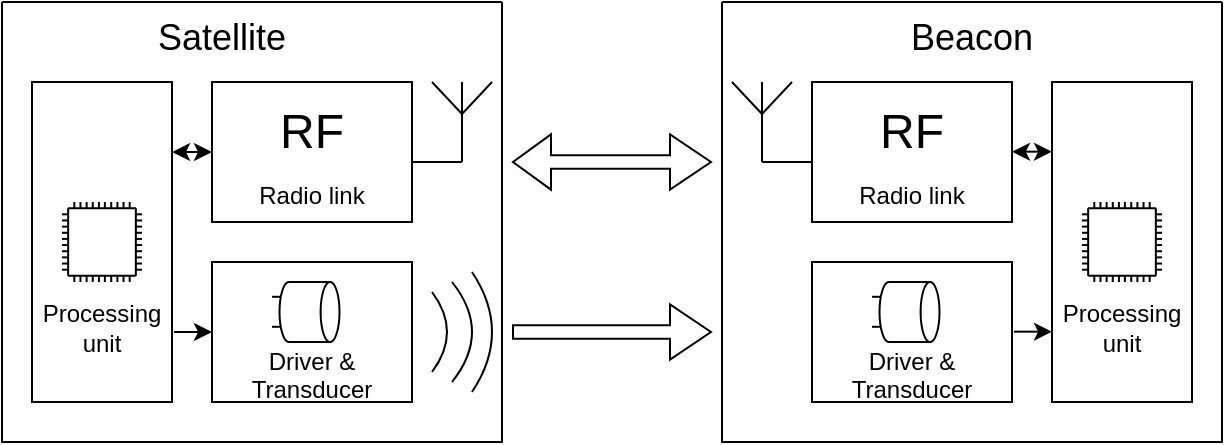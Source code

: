 <mxfile version="24.8.0">
  <diagram name="Overordnet principdiagram" id="DkwvMmTwISivUpzGL9SA">
    <mxGraphModel dx="1094" dy="663" grid="1" gridSize="5" guides="1" tooltips="1" connect="1" arrows="1" fold="1" page="1" pageScale="1" pageWidth="827" pageHeight="1169" math="0" shadow="0">
      <root>
        <mxCell id="0" />
        <mxCell id="1" parent="0" />
        <mxCell id="Ex0_d51_IfUy_OUosHDZ-33" value="" style="swimlane;startSize=0;" vertex="1" parent="1">
          <mxGeometry x="155" y="160" width="250" height="220" as="geometry" />
        </mxCell>
        <mxCell id="Ex0_d51_IfUy_OUosHDZ-36" value="&lt;font style=&quot;font-size: 18px;&quot;&gt;Satellite&lt;/font&gt;" style="text;html=1;align=center;verticalAlign=middle;whiteSpace=wrap;rounded=0;" vertex="1" parent="Ex0_d51_IfUy_OUosHDZ-33">
          <mxGeometry x="15" width="190" height="35" as="geometry" />
        </mxCell>
        <mxCell id="Ex0_d51_IfUy_OUosHDZ-39" value="" style="endArrow=classic;html=1;rounded=0;exitX=1.015;exitY=0.781;exitDx=0;exitDy=0;exitPerimeter=0;" edge="1" parent="Ex0_d51_IfUy_OUosHDZ-33" source="Ex0_d51_IfUy_OUosHDZ-4">
          <mxGeometry width="50" height="50" relative="1" as="geometry">
            <mxPoint x="55" y="215" as="sourcePoint" />
            <mxPoint x="105" y="165" as="targetPoint" />
          </mxGeometry>
        </mxCell>
        <mxCell id="Ex0_d51_IfUy_OUosHDZ-1" value="&lt;br&gt;&lt;div&gt;&lt;br&gt;&lt;/div&gt;&lt;div&gt;&lt;br&gt;&lt;/div&gt;&lt;div&gt;Radio link&lt;/div&gt;" style="rounded=0;whiteSpace=wrap;html=1;" vertex="1" parent="1">
          <mxGeometry x="260" y="200" width="100" height="70" as="geometry" />
        </mxCell>
        <mxCell id="Ex0_d51_IfUy_OUosHDZ-2" value="" style="verticalLabelPosition=bottom;shadow=0;dashed=0;align=center;html=1;verticalAlign=top;shape=mxgraph.electrical.radio.aerial_-_antenna_1;" vertex="1" parent="1">
          <mxGeometry x="370" y="200" width="30" height="40" as="geometry" />
        </mxCell>
        <mxCell id="Ex0_d51_IfUy_OUosHDZ-4" value="&lt;div&gt;&lt;br&gt;&lt;/div&gt;&lt;div&gt;&lt;br&gt;&lt;/div&gt;&lt;div&gt;&lt;br&gt;&lt;/div&gt;&lt;div&gt;&lt;br&gt;&lt;/div&gt;&lt;div&gt;&lt;br&gt;&lt;/div&gt;&lt;div&gt;&lt;br&gt;&lt;/div&gt;&lt;div&gt;Processing&lt;/div&gt;&lt;div&gt;unit&lt;br&gt;&lt;/div&gt;" style="rounded=0;whiteSpace=wrap;html=1;" vertex="1" parent="1">
          <mxGeometry x="170" y="200" width="70" height="160" as="geometry" />
        </mxCell>
        <mxCell id="Ex0_d51_IfUy_OUosHDZ-5" value="&lt;div&gt;&lt;br&gt;&lt;/div&gt;&lt;div&gt;&lt;br&gt;&lt;/div&gt;&lt;div&gt;&lt;br&gt;&lt;/div&gt;&lt;div&gt;Driver &amp;amp; Transducer&lt;/div&gt;" style="rounded=0;whiteSpace=wrap;html=1;" vertex="1" parent="1">
          <mxGeometry x="260" y="290" width="100" height="70" as="geometry" />
        </mxCell>
        <mxCell id="Ex0_d51_IfUy_OUosHDZ-6" value="&lt;br&gt;&lt;div&gt;&lt;br&gt;&lt;/div&gt;&lt;div&gt;&lt;br&gt;&lt;/div&gt;&lt;div&gt;Radio link&lt;/div&gt;" style="rounded=0;whiteSpace=wrap;html=1;" vertex="1" parent="1">
          <mxGeometry x="560" y="200" width="100" height="70" as="geometry" />
        </mxCell>
        <mxCell id="Ex0_d51_IfUy_OUosHDZ-8" value="&lt;div&gt;&lt;br&gt;&lt;/div&gt;&lt;div&gt;&lt;br&gt;&lt;/div&gt;&lt;div&gt;&lt;br&gt;&lt;/div&gt;&lt;div&gt;&lt;br&gt;&lt;/div&gt;&lt;div&gt;&lt;br&gt;&lt;/div&gt;&lt;div&gt;&lt;br&gt;&lt;/div&gt;&lt;div&gt;Processing&lt;/div&gt;&lt;div&gt;unit&lt;br&gt;&lt;/div&gt;" style="rounded=0;whiteSpace=wrap;html=1;" vertex="1" parent="1">
          <mxGeometry x="680" y="200" width="70" height="160" as="geometry" />
        </mxCell>
        <mxCell id="Ex0_d51_IfUy_OUosHDZ-9" value="&lt;div&gt;&lt;br&gt;&lt;/div&gt;&lt;div&gt;&lt;br&gt;&lt;/div&gt;&lt;div&gt;&lt;br&gt;&lt;/div&gt;&lt;div&gt;Driver &amp;amp; Transducer&lt;/div&gt;" style="rounded=0;whiteSpace=wrap;html=1;" vertex="1" parent="1">
          <mxGeometry x="560" y="290" width="100" height="70" as="geometry" />
        </mxCell>
        <mxCell id="Ex0_d51_IfUy_OUosHDZ-11" value="" style="endArrow=none;html=1;rounded=0;exitX=1;exitY=0.571;exitDx=0;exitDy=0;exitPerimeter=0;entryX=0.5;entryY=1;entryDx=0;entryDy=0;entryPerimeter=0;" edge="1" parent="1" source="Ex0_d51_IfUy_OUosHDZ-1" target="Ex0_d51_IfUy_OUosHDZ-2">
          <mxGeometry width="50" height="50" relative="1" as="geometry">
            <mxPoint x="470" y="330" as="sourcePoint" />
            <mxPoint x="520" y="280" as="targetPoint" />
          </mxGeometry>
        </mxCell>
        <mxCell id="Ex0_d51_IfUy_OUosHDZ-13" value="" style="endArrow=none;html=1;rounded=0;exitX=0.5;exitY=1;exitDx=0;exitDy=0;exitPerimeter=0;entryX=0.5;entryY=1;entryDx=0;entryDy=0;entryPerimeter=0;" edge="1" parent="1" source="Ex0_d51_IfUy_OUosHDZ-14">
          <mxGeometry width="50" height="50" relative="1" as="geometry">
            <mxPoint x="520" y="240" as="sourcePoint" />
            <mxPoint x="560" y="240" as="targetPoint" />
          </mxGeometry>
        </mxCell>
        <mxCell id="Ex0_d51_IfUy_OUosHDZ-14" value="" style="verticalLabelPosition=bottom;shadow=0;dashed=0;align=center;html=1;verticalAlign=top;shape=mxgraph.electrical.radio.aerial_-_antenna_1;" vertex="1" parent="1">
          <mxGeometry x="520" y="200" width="30" height="40" as="geometry" />
        </mxCell>
        <mxCell id="Ex0_d51_IfUy_OUosHDZ-15" value="&lt;font style=&quot;font-size: 24px;&quot;&gt;RF&lt;/font&gt;" style="text;html=1;align=center;verticalAlign=middle;whiteSpace=wrap;rounded=0;" vertex="1" parent="1">
          <mxGeometry x="295" y="210" width="30" height="30" as="geometry" />
        </mxCell>
        <mxCell id="Ex0_d51_IfUy_OUosHDZ-16" value="&lt;font style=&quot;font-size: 24px;&quot;&gt;RF&lt;/font&gt;" style="text;html=1;align=center;verticalAlign=middle;whiteSpace=wrap;rounded=0;" vertex="1" parent="1">
          <mxGeometry x="595" y="210" width="30" height="30" as="geometry" />
        </mxCell>
        <mxCell id="Ex0_d51_IfUy_OUosHDZ-17" value="" style="group" vertex="1" connectable="0" parent="1">
          <mxGeometry x="290.005" y="300" width="37.5" height="30" as="geometry" />
        </mxCell>
        <mxCell id="Ex0_d51_IfUy_OUosHDZ-18" value="" style="endArrow=none;html=1;rounded=0;" edge="1" parent="Ex0_d51_IfUy_OUosHDZ-17">
          <mxGeometry width="50" height="50" relative="1" as="geometry">
            <mxPoint y="7.395" as="sourcePoint" />
            <mxPoint x="15" y="7.395" as="targetPoint" />
          </mxGeometry>
        </mxCell>
        <mxCell id="Ex0_d51_IfUy_OUosHDZ-19" value="" style="endArrow=none;html=1;rounded=0;" edge="1" parent="Ex0_d51_IfUy_OUosHDZ-17">
          <mxGeometry width="50" height="50" relative="1" as="geometry">
            <mxPoint y="22.395" as="sourcePoint" />
            <mxPoint x="15" y="22.395" as="targetPoint" />
          </mxGeometry>
        </mxCell>
        <mxCell id="Ex0_d51_IfUy_OUosHDZ-20" value="" style="shape=cylinder3;whiteSpace=wrap;html=1;boundedLbl=1;backgroundOutline=1;size=4.724;rotation=90;" vertex="1" parent="Ex0_d51_IfUy_OUosHDZ-17">
          <mxGeometry x="3.75" width="30" height="30" as="geometry" />
        </mxCell>
        <mxCell id="Ex0_d51_IfUy_OUosHDZ-21" value="" style="group" vertex="1" connectable="0" parent="1">
          <mxGeometry x="590.005" y="300" width="37.5" height="30" as="geometry" />
        </mxCell>
        <mxCell id="Ex0_d51_IfUy_OUosHDZ-22" value="" style="endArrow=none;html=1;rounded=0;" edge="1" parent="Ex0_d51_IfUy_OUosHDZ-21">
          <mxGeometry width="50" height="50" relative="1" as="geometry">
            <mxPoint y="7.395" as="sourcePoint" />
            <mxPoint x="15" y="7.395" as="targetPoint" />
          </mxGeometry>
        </mxCell>
        <mxCell id="Ex0_d51_IfUy_OUosHDZ-23" value="" style="endArrow=none;html=1;rounded=0;" edge="1" parent="Ex0_d51_IfUy_OUosHDZ-21">
          <mxGeometry width="50" height="50" relative="1" as="geometry">
            <mxPoint y="22.395" as="sourcePoint" />
            <mxPoint x="15" y="22.395" as="targetPoint" />
          </mxGeometry>
        </mxCell>
        <mxCell id="Ex0_d51_IfUy_OUosHDZ-24" value="" style="shape=cylinder3;whiteSpace=wrap;html=1;boundedLbl=1;backgroundOutline=1;size=4.724;rotation=90;" vertex="1" parent="Ex0_d51_IfUy_OUosHDZ-21">
          <mxGeometry x="3.75" width="30" height="30" as="geometry" />
        </mxCell>
        <mxCell id="Ex0_d51_IfUy_OUosHDZ-27" value="" style="endArrow=none;html=1;rounded=0;curved=1;" edge="1" parent="1">
          <mxGeometry width="50" height="50" relative="1" as="geometry">
            <mxPoint x="370" y="345" as="sourcePoint" />
            <mxPoint x="370" y="305" as="targetPoint" />
            <Array as="points">
              <mxPoint x="385" y="325" />
            </Array>
          </mxGeometry>
        </mxCell>
        <mxCell id="Ex0_d51_IfUy_OUosHDZ-28" value="" style="endArrow=none;html=1;rounded=0;curved=1;" edge="1" parent="1">
          <mxGeometry width="50" height="50" relative="1" as="geometry">
            <mxPoint x="380" y="350" as="sourcePoint" />
            <mxPoint x="380" y="300" as="targetPoint" />
            <Array as="points">
              <mxPoint x="400" y="325" />
            </Array>
          </mxGeometry>
        </mxCell>
        <mxCell id="Ex0_d51_IfUy_OUosHDZ-29" value="" style="endArrow=none;html=1;rounded=0;curved=1;" edge="1" parent="1">
          <mxGeometry width="50" height="50" relative="1" as="geometry">
            <mxPoint x="390" y="355" as="sourcePoint" />
            <mxPoint x="390" y="295" as="targetPoint" />
            <Array as="points">
              <mxPoint x="410" y="325" />
            </Array>
          </mxGeometry>
        </mxCell>
        <mxCell id="Ex0_d51_IfUy_OUosHDZ-30" value="" style="shape=flexArrow;endArrow=classic;html=1;rounded=0;width=6.667;endSize=6.5;startArrow=block;" edge="1" parent="1">
          <mxGeometry width="50" height="50" relative="1" as="geometry">
            <mxPoint x="410" y="240" as="sourcePoint" />
            <mxPoint x="510" y="240" as="targetPoint" />
          </mxGeometry>
        </mxCell>
        <mxCell id="Ex0_d51_IfUy_OUosHDZ-31" value="" style="shape=flexArrow;endArrow=classic;html=1;rounded=0;width=6.667;endSize=6.5;" edge="1" parent="1">
          <mxGeometry width="50" height="50" relative="1" as="geometry">
            <mxPoint x="410" y="325" as="sourcePoint" />
            <mxPoint x="510" y="325" as="targetPoint" />
          </mxGeometry>
        </mxCell>
        <mxCell id="Ex0_d51_IfUy_OUosHDZ-34" value="" style="swimlane;startSize=0;" vertex="1" parent="1">
          <mxGeometry x="515" y="160" width="250" height="220" as="geometry" />
        </mxCell>
        <mxCell id="Ex0_d51_IfUy_OUosHDZ-37" value="&lt;font style=&quot;font-size: 18px;&quot;&gt;Beacon&lt;/font&gt;" style="text;html=1;align=center;verticalAlign=middle;whiteSpace=wrap;rounded=0;" vertex="1" parent="Ex0_d51_IfUy_OUosHDZ-34">
          <mxGeometry x="30" width="190" height="35" as="geometry" />
        </mxCell>
        <mxCell id="Ex0_d51_IfUy_OUosHDZ-42" value="" style="endArrow=classic;html=1;rounded=0;exitX=0;exitY=0.5;exitDx=0;exitDy=0;entryX=1;entryY=0.219;entryDx=0;entryDy=0;entryPerimeter=0;startArrow=classic;startFill=1;" edge="1" parent="Ex0_d51_IfUy_OUosHDZ-34">
          <mxGeometry width="50" height="50" relative="1" as="geometry">
            <mxPoint x="165" y="74.83" as="sourcePoint" />
            <mxPoint x="145" y="74.83" as="targetPoint" />
          </mxGeometry>
        </mxCell>
        <mxCell id="Ex0_d51_IfUy_OUosHDZ-41" value="" style="endArrow=classic;html=1;rounded=0;exitX=1.015;exitY=0.781;exitDx=0;exitDy=0;exitPerimeter=0;" edge="1" parent="Ex0_d51_IfUy_OUosHDZ-34">
          <mxGeometry width="50" height="50" relative="1" as="geometry">
            <mxPoint x="146" y="164.83" as="sourcePoint" />
            <mxPoint x="165" y="164.83" as="targetPoint" />
          </mxGeometry>
        </mxCell>
        <mxCell id="Ex0_d51_IfUy_OUosHDZ-40" value="" style="endArrow=classic;html=1;rounded=0;exitX=0;exitY=0.5;exitDx=0;exitDy=0;entryX=1;entryY=0.219;entryDx=0;entryDy=0;entryPerimeter=0;startArrow=classic;startFill=1;" edge="1" parent="1" source="Ex0_d51_IfUy_OUosHDZ-1" target="Ex0_d51_IfUy_OUosHDZ-4">
          <mxGeometry width="50" height="50" relative="1" as="geometry">
            <mxPoint x="246" y="330" as="sourcePoint" />
            <mxPoint x="265" y="330" as="targetPoint" />
          </mxGeometry>
        </mxCell>
        <mxCell id="Ex0_d51_IfUy_OUosHDZ-136" value="" style="group" vertex="1" connectable="0" parent="1">
          <mxGeometry x="185" y="260" width="40" height="40" as="geometry" />
        </mxCell>
        <mxCell id="Ex0_d51_IfUy_OUosHDZ-51" value="" style="endArrow=none;html=1;rounded=0;" edge="1" parent="Ex0_d51_IfUy_OUosHDZ-136">
          <mxGeometry width="50" height="50" relative="1" as="geometry">
            <mxPoint x="3.077" y="36.923" as="sourcePoint" />
            <mxPoint x="36.923" y="36.923" as="targetPoint" />
          </mxGeometry>
        </mxCell>
        <mxCell id="Ex0_d51_IfUy_OUosHDZ-52" value="" style="endArrow=none;html=1;rounded=0;" edge="1" parent="Ex0_d51_IfUy_OUosHDZ-136">
          <mxGeometry width="50" height="50" relative="1" as="geometry">
            <mxPoint x="3.077" y="3.077" as="sourcePoint" />
            <mxPoint x="36.923" y="3.077" as="targetPoint" />
          </mxGeometry>
        </mxCell>
        <mxCell id="Ex0_d51_IfUy_OUosHDZ-53" value="" style="endArrow=none;html=1;rounded=0;" edge="1" parent="Ex0_d51_IfUy_OUosHDZ-136">
          <mxGeometry width="50" height="50" relative="1" as="geometry">
            <mxPoint x="36.923" y="3.077" as="sourcePoint" />
            <mxPoint x="36.923" y="36.923" as="targetPoint" />
          </mxGeometry>
        </mxCell>
        <mxCell id="Ex0_d51_IfUy_OUosHDZ-54" value="" style="endArrow=none;html=1;rounded=0;" edge="1" parent="Ex0_d51_IfUy_OUosHDZ-136">
          <mxGeometry width="50" height="50" relative="1" as="geometry">
            <mxPoint x="3.077" y="3.077" as="sourcePoint" />
            <mxPoint x="3.077" y="36.923" as="targetPoint" />
          </mxGeometry>
        </mxCell>
        <mxCell id="Ex0_d51_IfUy_OUosHDZ-100" value="" style="group" vertex="1" connectable="0" parent="Ex0_d51_IfUy_OUosHDZ-136">
          <mxGeometry x="6.154" width="33.748" height="3.077" as="geometry" />
        </mxCell>
        <mxCell id="Ex0_d51_IfUy_OUosHDZ-88" value="" style="group" vertex="1" connectable="0" parent="Ex0_d51_IfUy_OUosHDZ-100">
          <mxGeometry width="15.286" height="3.077" as="geometry" />
        </mxCell>
        <mxCell id="Ex0_d51_IfUy_OUosHDZ-82" value="" style="endArrow=none;html=1;rounded=0;" edge="1" parent="Ex0_d51_IfUy_OUosHDZ-88">
          <mxGeometry width="50" height="50" relative="1" as="geometry">
            <mxPoint as="sourcePoint" />
            <mxPoint y="3.077" as="targetPoint" />
          </mxGeometry>
        </mxCell>
        <mxCell id="Ex0_d51_IfUy_OUosHDZ-83" value="" style="endArrow=none;html=1;rounded=0;" edge="1" parent="Ex0_d51_IfUy_OUosHDZ-88">
          <mxGeometry width="50" height="50" relative="1" as="geometry">
            <mxPoint x="3.077" as="sourcePoint" />
            <mxPoint x="3.077" y="3.077" as="targetPoint" />
          </mxGeometry>
        </mxCell>
        <mxCell id="Ex0_d51_IfUy_OUosHDZ-84" value="" style="endArrow=none;html=1;rounded=0;" edge="1" parent="Ex0_d51_IfUy_OUosHDZ-88">
          <mxGeometry width="50" height="50" relative="1" as="geometry">
            <mxPoint x="6.154" as="sourcePoint" />
            <mxPoint x="6.154" y="3.077" as="targetPoint" />
          </mxGeometry>
        </mxCell>
        <mxCell id="Ex0_d51_IfUy_OUosHDZ-85" value="" style="endArrow=none;html=1;rounded=0;" edge="1" parent="Ex0_d51_IfUy_OUosHDZ-88">
          <mxGeometry width="50" height="50" relative="1" as="geometry">
            <mxPoint x="9.231" as="sourcePoint" />
            <mxPoint x="9.231" y="3.077" as="targetPoint" />
          </mxGeometry>
        </mxCell>
        <mxCell id="Ex0_d51_IfUy_OUosHDZ-86" value="" style="endArrow=none;html=1;rounded=0;" edge="1" parent="Ex0_d51_IfUy_OUosHDZ-88">
          <mxGeometry width="50" height="50" relative="1" as="geometry">
            <mxPoint x="12.308" as="sourcePoint" />
            <mxPoint x="12.308" y="3.077" as="targetPoint" />
          </mxGeometry>
        </mxCell>
        <mxCell id="Ex0_d51_IfUy_OUosHDZ-87" value="" style="endArrow=none;html=1;rounded=0;" edge="1" parent="Ex0_d51_IfUy_OUosHDZ-88">
          <mxGeometry width="50" height="50" relative="1" as="geometry">
            <mxPoint x="15.286" as="sourcePoint" />
            <mxPoint x="15.286" y="3.077" as="targetPoint" />
          </mxGeometry>
        </mxCell>
        <mxCell id="Ex0_d51_IfUy_OUosHDZ-91" value="" style="group" vertex="1" connectable="0" parent="Ex0_d51_IfUy_OUosHDZ-100">
          <mxGeometry x="18.462" width="15.286" height="3.077" as="geometry" />
        </mxCell>
        <mxCell id="Ex0_d51_IfUy_OUosHDZ-92" value="" style="endArrow=none;html=1;rounded=0;" edge="1" parent="Ex0_d51_IfUy_OUosHDZ-91">
          <mxGeometry width="50" height="50" relative="1" as="geometry">
            <mxPoint as="sourcePoint" />
            <mxPoint y="3.077" as="targetPoint" />
          </mxGeometry>
        </mxCell>
        <mxCell id="Ex0_d51_IfUy_OUosHDZ-93" value="" style="endArrow=none;html=1;rounded=0;" edge="1" parent="Ex0_d51_IfUy_OUosHDZ-91">
          <mxGeometry width="50" height="50" relative="1" as="geometry">
            <mxPoint x="3.077" as="sourcePoint" />
            <mxPoint x="3.077" y="3.077" as="targetPoint" />
          </mxGeometry>
        </mxCell>
        <mxCell id="Ex0_d51_IfUy_OUosHDZ-94" value="" style="endArrow=none;html=1;rounded=0;" edge="1" parent="Ex0_d51_IfUy_OUosHDZ-91">
          <mxGeometry width="50" height="50" relative="1" as="geometry">
            <mxPoint x="6.154" as="sourcePoint" />
            <mxPoint x="6.154" y="3.077" as="targetPoint" />
          </mxGeometry>
        </mxCell>
        <mxCell id="Ex0_d51_IfUy_OUosHDZ-95" value="" style="endArrow=none;html=1;rounded=0;" edge="1" parent="Ex0_d51_IfUy_OUosHDZ-91">
          <mxGeometry width="50" height="50" relative="1" as="geometry">
            <mxPoint x="9.231" as="sourcePoint" />
            <mxPoint x="9.231" y="3.077" as="targetPoint" />
          </mxGeometry>
        </mxCell>
        <mxCell id="Ex0_d51_IfUy_OUosHDZ-101" value="" style="group" vertex="1" connectable="0" parent="Ex0_d51_IfUy_OUosHDZ-136">
          <mxGeometry x="6.154" y="36.923" width="33.748" height="3.077" as="geometry" />
        </mxCell>
        <mxCell id="Ex0_d51_IfUy_OUosHDZ-102" value="" style="group" vertex="1" connectable="0" parent="Ex0_d51_IfUy_OUosHDZ-101">
          <mxGeometry width="15.286" height="3.077" as="geometry" />
        </mxCell>
        <mxCell id="Ex0_d51_IfUy_OUosHDZ-103" value="" style="endArrow=none;html=1;rounded=0;" edge="1" parent="Ex0_d51_IfUy_OUosHDZ-102">
          <mxGeometry width="50" height="50" relative="1" as="geometry">
            <mxPoint as="sourcePoint" />
            <mxPoint y="3.077" as="targetPoint" />
          </mxGeometry>
        </mxCell>
        <mxCell id="Ex0_d51_IfUy_OUosHDZ-104" value="" style="endArrow=none;html=1;rounded=0;" edge="1" parent="Ex0_d51_IfUy_OUosHDZ-102">
          <mxGeometry width="50" height="50" relative="1" as="geometry">
            <mxPoint x="3.077" as="sourcePoint" />
            <mxPoint x="3.077" y="3.077" as="targetPoint" />
          </mxGeometry>
        </mxCell>
        <mxCell id="Ex0_d51_IfUy_OUosHDZ-105" value="" style="endArrow=none;html=1;rounded=0;" edge="1" parent="Ex0_d51_IfUy_OUosHDZ-102">
          <mxGeometry width="50" height="50" relative="1" as="geometry">
            <mxPoint x="6.154" as="sourcePoint" />
            <mxPoint x="6.154" y="3.077" as="targetPoint" />
          </mxGeometry>
        </mxCell>
        <mxCell id="Ex0_d51_IfUy_OUosHDZ-106" value="" style="endArrow=none;html=1;rounded=0;" edge="1" parent="Ex0_d51_IfUy_OUosHDZ-102">
          <mxGeometry width="50" height="50" relative="1" as="geometry">
            <mxPoint x="9.231" as="sourcePoint" />
            <mxPoint x="9.231" y="3.077" as="targetPoint" />
          </mxGeometry>
        </mxCell>
        <mxCell id="Ex0_d51_IfUy_OUosHDZ-107" value="" style="endArrow=none;html=1;rounded=0;" edge="1" parent="Ex0_d51_IfUy_OUosHDZ-102">
          <mxGeometry width="50" height="50" relative="1" as="geometry">
            <mxPoint x="12.308" as="sourcePoint" />
            <mxPoint x="12.308" y="3.077" as="targetPoint" />
          </mxGeometry>
        </mxCell>
        <mxCell id="Ex0_d51_IfUy_OUosHDZ-108" value="" style="endArrow=none;html=1;rounded=0;" edge="1" parent="Ex0_d51_IfUy_OUosHDZ-102">
          <mxGeometry width="50" height="50" relative="1" as="geometry">
            <mxPoint x="15.286" as="sourcePoint" />
            <mxPoint x="15.286" y="3.077" as="targetPoint" />
          </mxGeometry>
        </mxCell>
        <mxCell id="Ex0_d51_IfUy_OUosHDZ-109" value="" style="group" vertex="1" connectable="0" parent="Ex0_d51_IfUy_OUosHDZ-101">
          <mxGeometry x="18.462" width="15.286" height="3.077" as="geometry" />
        </mxCell>
        <mxCell id="Ex0_d51_IfUy_OUosHDZ-110" value="" style="endArrow=none;html=1;rounded=0;" edge="1" parent="Ex0_d51_IfUy_OUosHDZ-109">
          <mxGeometry width="50" height="50" relative="1" as="geometry">
            <mxPoint as="sourcePoint" />
            <mxPoint y="3.077" as="targetPoint" />
          </mxGeometry>
        </mxCell>
        <mxCell id="Ex0_d51_IfUy_OUosHDZ-111" value="" style="endArrow=none;html=1;rounded=0;" edge="1" parent="Ex0_d51_IfUy_OUosHDZ-109">
          <mxGeometry width="50" height="50" relative="1" as="geometry">
            <mxPoint x="3.077" as="sourcePoint" />
            <mxPoint x="3.077" y="3.077" as="targetPoint" />
          </mxGeometry>
        </mxCell>
        <mxCell id="Ex0_d51_IfUy_OUosHDZ-112" value="" style="endArrow=none;html=1;rounded=0;" edge="1" parent="Ex0_d51_IfUy_OUosHDZ-109">
          <mxGeometry width="50" height="50" relative="1" as="geometry">
            <mxPoint x="6.154" as="sourcePoint" />
            <mxPoint x="6.154" y="3.077" as="targetPoint" />
          </mxGeometry>
        </mxCell>
        <mxCell id="Ex0_d51_IfUy_OUosHDZ-113" value="" style="endArrow=none;html=1;rounded=0;" edge="1" parent="Ex0_d51_IfUy_OUosHDZ-109">
          <mxGeometry width="50" height="50" relative="1" as="geometry">
            <mxPoint x="9.231" as="sourcePoint" />
            <mxPoint x="9.231" y="3.077" as="targetPoint" />
          </mxGeometry>
        </mxCell>
        <mxCell id="Ex0_d51_IfUy_OUosHDZ-122" value="" style="group" vertex="1" connectable="0" parent="Ex0_d51_IfUy_OUosHDZ-136">
          <mxGeometry y="6.154" width="3.077" height="33.846" as="geometry" />
        </mxCell>
        <mxCell id="Ex0_d51_IfUy_OUosHDZ-62" value="" style="group" vertex="1" connectable="0" parent="Ex0_d51_IfUy_OUosHDZ-122">
          <mxGeometry width="3.077" height="15.385" as="geometry" />
        </mxCell>
        <mxCell id="Ex0_d51_IfUy_OUosHDZ-63" value="" style="endArrow=none;html=1;rounded=0;" edge="1" parent="Ex0_d51_IfUy_OUosHDZ-62">
          <mxGeometry width="50" height="50" relative="1" as="geometry">
            <mxPoint as="sourcePoint" />
            <mxPoint x="3.077" as="targetPoint" />
          </mxGeometry>
        </mxCell>
        <mxCell id="Ex0_d51_IfUy_OUosHDZ-64" value="" style="endArrow=none;html=1;rounded=0;" edge="1" parent="Ex0_d51_IfUy_OUosHDZ-62">
          <mxGeometry width="50" height="50" relative="1" as="geometry">
            <mxPoint y="3.077" as="sourcePoint" />
            <mxPoint x="3.077" y="3.077" as="targetPoint" />
          </mxGeometry>
        </mxCell>
        <mxCell id="Ex0_d51_IfUy_OUosHDZ-65" value="" style="endArrow=none;html=1;rounded=0;" edge="1" parent="Ex0_d51_IfUy_OUosHDZ-62">
          <mxGeometry width="50" height="50" relative="1" as="geometry">
            <mxPoint y="6.154" as="sourcePoint" />
            <mxPoint x="3.077" y="6.154" as="targetPoint" />
          </mxGeometry>
        </mxCell>
        <mxCell id="Ex0_d51_IfUy_OUosHDZ-66" value="" style="endArrow=none;html=1;rounded=0;" edge="1" parent="Ex0_d51_IfUy_OUosHDZ-62">
          <mxGeometry width="50" height="50" relative="1" as="geometry">
            <mxPoint y="9.231" as="sourcePoint" />
            <mxPoint x="3.077" y="9.231" as="targetPoint" />
          </mxGeometry>
        </mxCell>
        <mxCell id="Ex0_d51_IfUy_OUosHDZ-67" value="" style="endArrow=none;html=1;rounded=0;" edge="1" parent="Ex0_d51_IfUy_OUosHDZ-62">
          <mxGeometry width="50" height="50" relative="1" as="geometry">
            <mxPoint y="12.308" as="sourcePoint" />
            <mxPoint x="3.077" y="12.308" as="targetPoint" />
          </mxGeometry>
        </mxCell>
        <mxCell id="Ex0_d51_IfUy_OUosHDZ-68" value="" style="endArrow=none;html=1;rounded=0;" edge="1" parent="Ex0_d51_IfUy_OUosHDZ-62">
          <mxGeometry width="50" height="50" relative="1" as="geometry">
            <mxPoint y="15.385" as="sourcePoint" />
            <mxPoint x="3.077" y="15.385" as="targetPoint" />
          </mxGeometry>
        </mxCell>
        <mxCell id="Ex0_d51_IfUy_OUosHDZ-114" value="" style="group" vertex="1" connectable="0" parent="Ex0_d51_IfUy_OUosHDZ-122">
          <mxGeometry y="18.462" width="3.077" height="15.385" as="geometry" />
        </mxCell>
        <mxCell id="Ex0_d51_IfUy_OUosHDZ-115" value="" style="endArrow=none;html=1;rounded=0;" edge="1" parent="Ex0_d51_IfUy_OUosHDZ-114">
          <mxGeometry width="50" height="50" relative="1" as="geometry">
            <mxPoint as="sourcePoint" />
            <mxPoint x="3.077" as="targetPoint" />
          </mxGeometry>
        </mxCell>
        <mxCell id="Ex0_d51_IfUy_OUosHDZ-116" value="" style="endArrow=none;html=1;rounded=0;" edge="1" parent="Ex0_d51_IfUy_OUosHDZ-114">
          <mxGeometry width="50" height="50" relative="1" as="geometry">
            <mxPoint y="3.077" as="sourcePoint" />
            <mxPoint x="3.077" y="3.077" as="targetPoint" />
          </mxGeometry>
        </mxCell>
        <mxCell id="Ex0_d51_IfUy_OUosHDZ-117" value="" style="endArrow=none;html=1;rounded=0;" edge="1" parent="Ex0_d51_IfUy_OUosHDZ-114">
          <mxGeometry width="50" height="50" relative="1" as="geometry">
            <mxPoint y="6.154" as="sourcePoint" />
            <mxPoint x="3.077" y="6.154" as="targetPoint" />
          </mxGeometry>
        </mxCell>
        <mxCell id="Ex0_d51_IfUy_OUosHDZ-118" value="" style="endArrow=none;html=1;rounded=0;" edge="1" parent="Ex0_d51_IfUy_OUosHDZ-114">
          <mxGeometry width="50" height="50" relative="1" as="geometry">
            <mxPoint y="9.231" as="sourcePoint" />
            <mxPoint x="3.077" y="9.231" as="targetPoint" />
          </mxGeometry>
        </mxCell>
        <mxCell id="Ex0_d51_IfUy_OUosHDZ-123" value="" style="group" vertex="1" connectable="0" parent="Ex0_d51_IfUy_OUosHDZ-136">
          <mxGeometry x="36.923" y="6.154" width="3.077" height="33.846" as="geometry" />
        </mxCell>
        <mxCell id="Ex0_d51_IfUy_OUosHDZ-124" value="" style="group" vertex="1" connectable="0" parent="Ex0_d51_IfUy_OUosHDZ-123">
          <mxGeometry width="3.077" height="15.385" as="geometry" />
        </mxCell>
        <mxCell id="Ex0_d51_IfUy_OUosHDZ-125" value="" style="endArrow=none;html=1;rounded=0;" edge="1" parent="Ex0_d51_IfUy_OUosHDZ-124">
          <mxGeometry width="50" height="50" relative="1" as="geometry">
            <mxPoint as="sourcePoint" />
            <mxPoint x="3.077" as="targetPoint" />
          </mxGeometry>
        </mxCell>
        <mxCell id="Ex0_d51_IfUy_OUosHDZ-126" value="" style="endArrow=none;html=1;rounded=0;" edge="1" parent="Ex0_d51_IfUy_OUosHDZ-124">
          <mxGeometry width="50" height="50" relative="1" as="geometry">
            <mxPoint y="3.077" as="sourcePoint" />
            <mxPoint x="3.077" y="3.077" as="targetPoint" />
          </mxGeometry>
        </mxCell>
        <mxCell id="Ex0_d51_IfUy_OUosHDZ-127" value="" style="endArrow=none;html=1;rounded=0;" edge="1" parent="Ex0_d51_IfUy_OUosHDZ-124">
          <mxGeometry width="50" height="50" relative="1" as="geometry">
            <mxPoint y="6.154" as="sourcePoint" />
            <mxPoint x="3.077" y="6.154" as="targetPoint" />
          </mxGeometry>
        </mxCell>
        <mxCell id="Ex0_d51_IfUy_OUosHDZ-128" value="" style="endArrow=none;html=1;rounded=0;" edge="1" parent="Ex0_d51_IfUy_OUosHDZ-124">
          <mxGeometry width="50" height="50" relative="1" as="geometry">
            <mxPoint y="9.231" as="sourcePoint" />
            <mxPoint x="3.077" y="9.231" as="targetPoint" />
          </mxGeometry>
        </mxCell>
        <mxCell id="Ex0_d51_IfUy_OUosHDZ-129" value="" style="endArrow=none;html=1;rounded=0;" edge="1" parent="Ex0_d51_IfUy_OUosHDZ-124">
          <mxGeometry width="50" height="50" relative="1" as="geometry">
            <mxPoint y="12.308" as="sourcePoint" />
            <mxPoint x="3.077" y="12.308" as="targetPoint" />
          </mxGeometry>
        </mxCell>
        <mxCell id="Ex0_d51_IfUy_OUosHDZ-130" value="" style="endArrow=none;html=1;rounded=0;" edge="1" parent="Ex0_d51_IfUy_OUosHDZ-124">
          <mxGeometry width="50" height="50" relative="1" as="geometry">
            <mxPoint y="15.385" as="sourcePoint" />
            <mxPoint x="3.077" y="15.385" as="targetPoint" />
          </mxGeometry>
        </mxCell>
        <mxCell id="Ex0_d51_IfUy_OUosHDZ-131" value="" style="group" vertex="1" connectable="0" parent="Ex0_d51_IfUy_OUosHDZ-123">
          <mxGeometry y="18.462" width="3.077" height="15.385" as="geometry" />
        </mxCell>
        <mxCell id="Ex0_d51_IfUy_OUosHDZ-132" value="" style="endArrow=none;html=1;rounded=0;" edge="1" parent="Ex0_d51_IfUy_OUosHDZ-131">
          <mxGeometry width="50" height="50" relative="1" as="geometry">
            <mxPoint as="sourcePoint" />
            <mxPoint x="3.077" as="targetPoint" />
          </mxGeometry>
        </mxCell>
        <mxCell id="Ex0_d51_IfUy_OUosHDZ-133" value="" style="endArrow=none;html=1;rounded=0;" edge="1" parent="Ex0_d51_IfUy_OUosHDZ-131">
          <mxGeometry width="50" height="50" relative="1" as="geometry">
            <mxPoint y="3.077" as="sourcePoint" />
            <mxPoint x="3.077" y="3.077" as="targetPoint" />
          </mxGeometry>
        </mxCell>
        <mxCell id="Ex0_d51_IfUy_OUosHDZ-134" value="" style="endArrow=none;html=1;rounded=0;" edge="1" parent="Ex0_d51_IfUy_OUosHDZ-131">
          <mxGeometry width="50" height="50" relative="1" as="geometry">
            <mxPoint y="6.154" as="sourcePoint" />
            <mxPoint x="3.077" y="6.154" as="targetPoint" />
          </mxGeometry>
        </mxCell>
        <mxCell id="Ex0_d51_IfUy_OUosHDZ-135" value="" style="endArrow=none;html=1;rounded=0;" edge="1" parent="Ex0_d51_IfUy_OUosHDZ-131">
          <mxGeometry width="50" height="50" relative="1" as="geometry">
            <mxPoint y="9.231" as="sourcePoint" />
            <mxPoint x="3.077" y="9.231" as="targetPoint" />
          </mxGeometry>
        </mxCell>
        <mxCell id="Ex0_d51_IfUy_OUosHDZ-137" value="" style="group" vertex="1" connectable="0" parent="1">
          <mxGeometry x="695" y="260" width="40" height="40" as="geometry" />
        </mxCell>
        <mxCell id="Ex0_d51_IfUy_OUosHDZ-138" value="" style="endArrow=none;html=1;rounded=0;" edge="1" parent="Ex0_d51_IfUy_OUosHDZ-137">
          <mxGeometry width="50" height="50" relative="1" as="geometry">
            <mxPoint x="3.077" y="36.923" as="sourcePoint" />
            <mxPoint x="36.923" y="36.923" as="targetPoint" />
          </mxGeometry>
        </mxCell>
        <mxCell id="Ex0_d51_IfUy_OUosHDZ-139" value="" style="endArrow=none;html=1;rounded=0;" edge="1" parent="Ex0_d51_IfUy_OUosHDZ-137">
          <mxGeometry width="50" height="50" relative="1" as="geometry">
            <mxPoint x="3.077" y="3.077" as="sourcePoint" />
            <mxPoint x="36.923" y="3.077" as="targetPoint" />
          </mxGeometry>
        </mxCell>
        <mxCell id="Ex0_d51_IfUy_OUosHDZ-140" value="" style="endArrow=none;html=1;rounded=0;" edge="1" parent="Ex0_d51_IfUy_OUosHDZ-137">
          <mxGeometry width="50" height="50" relative="1" as="geometry">
            <mxPoint x="36.923" y="3.077" as="sourcePoint" />
            <mxPoint x="36.923" y="36.923" as="targetPoint" />
          </mxGeometry>
        </mxCell>
        <mxCell id="Ex0_d51_IfUy_OUosHDZ-141" value="" style="endArrow=none;html=1;rounded=0;" edge="1" parent="Ex0_d51_IfUy_OUosHDZ-137">
          <mxGeometry width="50" height="50" relative="1" as="geometry">
            <mxPoint x="3.077" y="3.077" as="sourcePoint" />
            <mxPoint x="3.077" y="36.923" as="targetPoint" />
          </mxGeometry>
        </mxCell>
        <mxCell id="Ex0_d51_IfUy_OUosHDZ-142" value="" style="group" vertex="1" connectable="0" parent="Ex0_d51_IfUy_OUosHDZ-137">
          <mxGeometry x="6.154" width="33.748" height="3.077" as="geometry" />
        </mxCell>
        <mxCell id="Ex0_d51_IfUy_OUosHDZ-143" value="" style="group" vertex="1" connectable="0" parent="Ex0_d51_IfUy_OUosHDZ-142">
          <mxGeometry width="15.286" height="3.077" as="geometry" />
        </mxCell>
        <mxCell id="Ex0_d51_IfUy_OUosHDZ-144" value="" style="endArrow=none;html=1;rounded=0;" edge="1" parent="Ex0_d51_IfUy_OUosHDZ-143">
          <mxGeometry width="50" height="50" relative="1" as="geometry">
            <mxPoint as="sourcePoint" />
            <mxPoint y="3.077" as="targetPoint" />
          </mxGeometry>
        </mxCell>
        <mxCell id="Ex0_d51_IfUy_OUosHDZ-145" value="" style="endArrow=none;html=1;rounded=0;" edge="1" parent="Ex0_d51_IfUy_OUosHDZ-143">
          <mxGeometry width="50" height="50" relative="1" as="geometry">
            <mxPoint x="3.077" as="sourcePoint" />
            <mxPoint x="3.077" y="3.077" as="targetPoint" />
          </mxGeometry>
        </mxCell>
        <mxCell id="Ex0_d51_IfUy_OUosHDZ-146" value="" style="endArrow=none;html=1;rounded=0;" edge="1" parent="Ex0_d51_IfUy_OUosHDZ-143">
          <mxGeometry width="50" height="50" relative="1" as="geometry">
            <mxPoint x="6.154" as="sourcePoint" />
            <mxPoint x="6.154" y="3.077" as="targetPoint" />
          </mxGeometry>
        </mxCell>
        <mxCell id="Ex0_d51_IfUy_OUosHDZ-147" value="" style="endArrow=none;html=1;rounded=0;" edge="1" parent="Ex0_d51_IfUy_OUosHDZ-143">
          <mxGeometry width="50" height="50" relative="1" as="geometry">
            <mxPoint x="9.231" as="sourcePoint" />
            <mxPoint x="9.231" y="3.077" as="targetPoint" />
          </mxGeometry>
        </mxCell>
        <mxCell id="Ex0_d51_IfUy_OUosHDZ-148" value="" style="endArrow=none;html=1;rounded=0;" edge="1" parent="Ex0_d51_IfUy_OUosHDZ-143">
          <mxGeometry width="50" height="50" relative="1" as="geometry">
            <mxPoint x="12.308" as="sourcePoint" />
            <mxPoint x="12.308" y="3.077" as="targetPoint" />
          </mxGeometry>
        </mxCell>
        <mxCell id="Ex0_d51_IfUy_OUosHDZ-149" value="" style="endArrow=none;html=1;rounded=0;" edge="1" parent="Ex0_d51_IfUy_OUosHDZ-143">
          <mxGeometry width="50" height="50" relative="1" as="geometry">
            <mxPoint x="15.286" as="sourcePoint" />
            <mxPoint x="15.286" y="3.077" as="targetPoint" />
          </mxGeometry>
        </mxCell>
        <mxCell id="Ex0_d51_IfUy_OUosHDZ-150" value="" style="group" vertex="1" connectable="0" parent="Ex0_d51_IfUy_OUosHDZ-142">
          <mxGeometry x="18.462" width="15.286" height="3.077" as="geometry" />
        </mxCell>
        <mxCell id="Ex0_d51_IfUy_OUosHDZ-151" value="" style="endArrow=none;html=1;rounded=0;" edge="1" parent="Ex0_d51_IfUy_OUosHDZ-150">
          <mxGeometry width="50" height="50" relative="1" as="geometry">
            <mxPoint as="sourcePoint" />
            <mxPoint y="3.077" as="targetPoint" />
          </mxGeometry>
        </mxCell>
        <mxCell id="Ex0_d51_IfUy_OUosHDZ-152" value="" style="endArrow=none;html=1;rounded=0;" edge="1" parent="Ex0_d51_IfUy_OUosHDZ-150">
          <mxGeometry width="50" height="50" relative="1" as="geometry">
            <mxPoint x="3.077" as="sourcePoint" />
            <mxPoint x="3.077" y="3.077" as="targetPoint" />
          </mxGeometry>
        </mxCell>
        <mxCell id="Ex0_d51_IfUy_OUosHDZ-153" value="" style="endArrow=none;html=1;rounded=0;" edge="1" parent="Ex0_d51_IfUy_OUosHDZ-150">
          <mxGeometry width="50" height="50" relative="1" as="geometry">
            <mxPoint x="6.154" as="sourcePoint" />
            <mxPoint x="6.154" y="3.077" as="targetPoint" />
          </mxGeometry>
        </mxCell>
        <mxCell id="Ex0_d51_IfUy_OUosHDZ-154" value="" style="endArrow=none;html=1;rounded=0;" edge="1" parent="Ex0_d51_IfUy_OUosHDZ-150">
          <mxGeometry width="50" height="50" relative="1" as="geometry">
            <mxPoint x="9.231" as="sourcePoint" />
            <mxPoint x="9.231" y="3.077" as="targetPoint" />
          </mxGeometry>
        </mxCell>
        <mxCell id="Ex0_d51_IfUy_OUosHDZ-155" value="" style="group" vertex="1" connectable="0" parent="Ex0_d51_IfUy_OUosHDZ-137">
          <mxGeometry x="6.154" y="36.923" width="33.748" height="3.077" as="geometry" />
        </mxCell>
        <mxCell id="Ex0_d51_IfUy_OUosHDZ-156" value="" style="group" vertex="1" connectable="0" parent="Ex0_d51_IfUy_OUosHDZ-155">
          <mxGeometry width="15.286" height="3.077" as="geometry" />
        </mxCell>
        <mxCell id="Ex0_d51_IfUy_OUosHDZ-157" value="" style="endArrow=none;html=1;rounded=0;" edge="1" parent="Ex0_d51_IfUy_OUosHDZ-156">
          <mxGeometry width="50" height="50" relative="1" as="geometry">
            <mxPoint as="sourcePoint" />
            <mxPoint y="3.077" as="targetPoint" />
          </mxGeometry>
        </mxCell>
        <mxCell id="Ex0_d51_IfUy_OUosHDZ-158" value="" style="endArrow=none;html=1;rounded=0;" edge="1" parent="Ex0_d51_IfUy_OUosHDZ-156">
          <mxGeometry width="50" height="50" relative="1" as="geometry">
            <mxPoint x="3.077" as="sourcePoint" />
            <mxPoint x="3.077" y="3.077" as="targetPoint" />
          </mxGeometry>
        </mxCell>
        <mxCell id="Ex0_d51_IfUy_OUosHDZ-159" value="" style="endArrow=none;html=1;rounded=0;" edge="1" parent="Ex0_d51_IfUy_OUosHDZ-156">
          <mxGeometry width="50" height="50" relative="1" as="geometry">
            <mxPoint x="6.154" as="sourcePoint" />
            <mxPoint x="6.154" y="3.077" as="targetPoint" />
          </mxGeometry>
        </mxCell>
        <mxCell id="Ex0_d51_IfUy_OUosHDZ-160" value="" style="endArrow=none;html=1;rounded=0;" edge="1" parent="Ex0_d51_IfUy_OUosHDZ-156">
          <mxGeometry width="50" height="50" relative="1" as="geometry">
            <mxPoint x="9.231" as="sourcePoint" />
            <mxPoint x="9.231" y="3.077" as="targetPoint" />
          </mxGeometry>
        </mxCell>
        <mxCell id="Ex0_d51_IfUy_OUosHDZ-161" value="" style="endArrow=none;html=1;rounded=0;" edge="1" parent="Ex0_d51_IfUy_OUosHDZ-156">
          <mxGeometry width="50" height="50" relative="1" as="geometry">
            <mxPoint x="12.308" as="sourcePoint" />
            <mxPoint x="12.308" y="3.077" as="targetPoint" />
          </mxGeometry>
        </mxCell>
        <mxCell id="Ex0_d51_IfUy_OUosHDZ-162" value="" style="endArrow=none;html=1;rounded=0;" edge="1" parent="Ex0_d51_IfUy_OUosHDZ-156">
          <mxGeometry width="50" height="50" relative="1" as="geometry">
            <mxPoint x="15.286" as="sourcePoint" />
            <mxPoint x="15.286" y="3.077" as="targetPoint" />
          </mxGeometry>
        </mxCell>
        <mxCell id="Ex0_d51_IfUy_OUosHDZ-163" value="" style="group" vertex="1" connectable="0" parent="Ex0_d51_IfUy_OUosHDZ-155">
          <mxGeometry x="18.462" width="15.286" height="3.077" as="geometry" />
        </mxCell>
        <mxCell id="Ex0_d51_IfUy_OUosHDZ-164" value="" style="endArrow=none;html=1;rounded=0;" edge="1" parent="Ex0_d51_IfUy_OUosHDZ-163">
          <mxGeometry width="50" height="50" relative="1" as="geometry">
            <mxPoint as="sourcePoint" />
            <mxPoint y="3.077" as="targetPoint" />
          </mxGeometry>
        </mxCell>
        <mxCell id="Ex0_d51_IfUy_OUosHDZ-165" value="" style="endArrow=none;html=1;rounded=0;" edge="1" parent="Ex0_d51_IfUy_OUosHDZ-163">
          <mxGeometry width="50" height="50" relative="1" as="geometry">
            <mxPoint x="3.077" as="sourcePoint" />
            <mxPoint x="3.077" y="3.077" as="targetPoint" />
          </mxGeometry>
        </mxCell>
        <mxCell id="Ex0_d51_IfUy_OUosHDZ-166" value="" style="endArrow=none;html=1;rounded=0;" edge="1" parent="Ex0_d51_IfUy_OUosHDZ-163">
          <mxGeometry width="50" height="50" relative="1" as="geometry">
            <mxPoint x="6.154" as="sourcePoint" />
            <mxPoint x="6.154" y="3.077" as="targetPoint" />
          </mxGeometry>
        </mxCell>
        <mxCell id="Ex0_d51_IfUy_OUosHDZ-167" value="" style="endArrow=none;html=1;rounded=0;" edge="1" parent="Ex0_d51_IfUy_OUosHDZ-163">
          <mxGeometry width="50" height="50" relative="1" as="geometry">
            <mxPoint x="9.231" as="sourcePoint" />
            <mxPoint x="9.231" y="3.077" as="targetPoint" />
          </mxGeometry>
        </mxCell>
        <mxCell id="Ex0_d51_IfUy_OUosHDZ-168" value="" style="group" vertex="1" connectable="0" parent="Ex0_d51_IfUy_OUosHDZ-137">
          <mxGeometry y="6.154" width="3.077" height="33.846" as="geometry" />
        </mxCell>
        <mxCell id="Ex0_d51_IfUy_OUosHDZ-169" value="" style="group" vertex="1" connectable="0" parent="Ex0_d51_IfUy_OUosHDZ-168">
          <mxGeometry width="3.077" height="15.385" as="geometry" />
        </mxCell>
        <mxCell id="Ex0_d51_IfUy_OUosHDZ-170" value="" style="endArrow=none;html=1;rounded=0;" edge="1" parent="Ex0_d51_IfUy_OUosHDZ-169">
          <mxGeometry width="50" height="50" relative="1" as="geometry">
            <mxPoint as="sourcePoint" />
            <mxPoint x="3.077" as="targetPoint" />
          </mxGeometry>
        </mxCell>
        <mxCell id="Ex0_d51_IfUy_OUosHDZ-171" value="" style="endArrow=none;html=1;rounded=0;" edge="1" parent="Ex0_d51_IfUy_OUosHDZ-169">
          <mxGeometry width="50" height="50" relative="1" as="geometry">
            <mxPoint y="3.077" as="sourcePoint" />
            <mxPoint x="3.077" y="3.077" as="targetPoint" />
          </mxGeometry>
        </mxCell>
        <mxCell id="Ex0_d51_IfUy_OUosHDZ-172" value="" style="endArrow=none;html=1;rounded=0;" edge="1" parent="Ex0_d51_IfUy_OUosHDZ-169">
          <mxGeometry width="50" height="50" relative="1" as="geometry">
            <mxPoint y="6.154" as="sourcePoint" />
            <mxPoint x="3.077" y="6.154" as="targetPoint" />
          </mxGeometry>
        </mxCell>
        <mxCell id="Ex0_d51_IfUy_OUosHDZ-173" value="" style="endArrow=none;html=1;rounded=0;" edge="1" parent="Ex0_d51_IfUy_OUosHDZ-169">
          <mxGeometry width="50" height="50" relative="1" as="geometry">
            <mxPoint y="9.231" as="sourcePoint" />
            <mxPoint x="3.077" y="9.231" as="targetPoint" />
          </mxGeometry>
        </mxCell>
        <mxCell id="Ex0_d51_IfUy_OUosHDZ-174" value="" style="endArrow=none;html=1;rounded=0;" edge="1" parent="Ex0_d51_IfUy_OUosHDZ-169">
          <mxGeometry width="50" height="50" relative="1" as="geometry">
            <mxPoint y="12.308" as="sourcePoint" />
            <mxPoint x="3.077" y="12.308" as="targetPoint" />
          </mxGeometry>
        </mxCell>
        <mxCell id="Ex0_d51_IfUy_OUosHDZ-175" value="" style="endArrow=none;html=1;rounded=0;" edge="1" parent="Ex0_d51_IfUy_OUosHDZ-169">
          <mxGeometry width="50" height="50" relative="1" as="geometry">
            <mxPoint y="15.385" as="sourcePoint" />
            <mxPoint x="3.077" y="15.385" as="targetPoint" />
          </mxGeometry>
        </mxCell>
        <mxCell id="Ex0_d51_IfUy_OUosHDZ-176" value="" style="group" vertex="1" connectable="0" parent="Ex0_d51_IfUy_OUosHDZ-168">
          <mxGeometry y="18.462" width="3.077" height="15.385" as="geometry" />
        </mxCell>
        <mxCell id="Ex0_d51_IfUy_OUosHDZ-177" value="" style="endArrow=none;html=1;rounded=0;" edge="1" parent="Ex0_d51_IfUy_OUosHDZ-176">
          <mxGeometry width="50" height="50" relative="1" as="geometry">
            <mxPoint as="sourcePoint" />
            <mxPoint x="3.077" as="targetPoint" />
          </mxGeometry>
        </mxCell>
        <mxCell id="Ex0_d51_IfUy_OUosHDZ-178" value="" style="endArrow=none;html=1;rounded=0;" edge="1" parent="Ex0_d51_IfUy_OUosHDZ-176">
          <mxGeometry width="50" height="50" relative="1" as="geometry">
            <mxPoint y="3.077" as="sourcePoint" />
            <mxPoint x="3.077" y="3.077" as="targetPoint" />
          </mxGeometry>
        </mxCell>
        <mxCell id="Ex0_d51_IfUy_OUosHDZ-179" value="" style="endArrow=none;html=1;rounded=0;" edge="1" parent="Ex0_d51_IfUy_OUosHDZ-176">
          <mxGeometry width="50" height="50" relative="1" as="geometry">
            <mxPoint y="6.154" as="sourcePoint" />
            <mxPoint x="3.077" y="6.154" as="targetPoint" />
          </mxGeometry>
        </mxCell>
        <mxCell id="Ex0_d51_IfUy_OUosHDZ-180" value="" style="endArrow=none;html=1;rounded=0;" edge="1" parent="Ex0_d51_IfUy_OUosHDZ-176">
          <mxGeometry width="50" height="50" relative="1" as="geometry">
            <mxPoint y="9.231" as="sourcePoint" />
            <mxPoint x="3.077" y="9.231" as="targetPoint" />
          </mxGeometry>
        </mxCell>
        <mxCell id="Ex0_d51_IfUy_OUosHDZ-181" value="" style="group" vertex="1" connectable="0" parent="Ex0_d51_IfUy_OUosHDZ-137">
          <mxGeometry x="36.923" y="6.154" width="3.077" height="33.846" as="geometry" />
        </mxCell>
        <mxCell id="Ex0_d51_IfUy_OUosHDZ-182" value="" style="group" vertex="1" connectable="0" parent="Ex0_d51_IfUy_OUosHDZ-181">
          <mxGeometry width="3.077" height="15.385" as="geometry" />
        </mxCell>
        <mxCell id="Ex0_d51_IfUy_OUosHDZ-183" value="" style="endArrow=none;html=1;rounded=0;" edge="1" parent="Ex0_d51_IfUy_OUosHDZ-182">
          <mxGeometry width="50" height="50" relative="1" as="geometry">
            <mxPoint as="sourcePoint" />
            <mxPoint x="3.077" as="targetPoint" />
          </mxGeometry>
        </mxCell>
        <mxCell id="Ex0_d51_IfUy_OUosHDZ-184" value="" style="endArrow=none;html=1;rounded=0;" edge="1" parent="Ex0_d51_IfUy_OUosHDZ-182">
          <mxGeometry width="50" height="50" relative="1" as="geometry">
            <mxPoint y="3.077" as="sourcePoint" />
            <mxPoint x="3.077" y="3.077" as="targetPoint" />
          </mxGeometry>
        </mxCell>
        <mxCell id="Ex0_d51_IfUy_OUosHDZ-185" value="" style="endArrow=none;html=1;rounded=0;" edge="1" parent="Ex0_d51_IfUy_OUosHDZ-182">
          <mxGeometry width="50" height="50" relative="1" as="geometry">
            <mxPoint y="6.154" as="sourcePoint" />
            <mxPoint x="3.077" y="6.154" as="targetPoint" />
          </mxGeometry>
        </mxCell>
        <mxCell id="Ex0_d51_IfUy_OUosHDZ-186" value="" style="endArrow=none;html=1;rounded=0;" edge="1" parent="Ex0_d51_IfUy_OUosHDZ-182">
          <mxGeometry width="50" height="50" relative="1" as="geometry">
            <mxPoint y="9.231" as="sourcePoint" />
            <mxPoint x="3.077" y="9.231" as="targetPoint" />
          </mxGeometry>
        </mxCell>
        <mxCell id="Ex0_d51_IfUy_OUosHDZ-187" value="" style="endArrow=none;html=1;rounded=0;" edge="1" parent="Ex0_d51_IfUy_OUosHDZ-182">
          <mxGeometry width="50" height="50" relative="1" as="geometry">
            <mxPoint y="12.308" as="sourcePoint" />
            <mxPoint x="3.077" y="12.308" as="targetPoint" />
          </mxGeometry>
        </mxCell>
        <mxCell id="Ex0_d51_IfUy_OUosHDZ-188" value="" style="endArrow=none;html=1;rounded=0;" edge="1" parent="Ex0_d51_IfUy_OUosHDZ-182">
          <mxGeometry width="50" height="50" relative="1" as="geometry">
            <mxPoint y="15.385" as="sourcePoint" />
            <mxPoint x="3.077" y="15.385" as="targetPoint" />
          </mxGeometry>
        </mxCell>
        <mxCell id="Ex0_d51_IfUy_OUosHDZ-189" value="" style="group" vertex="1" connectable="0" parent="Ex0_d51_IfUy_OUosHDZ-181">
          <mxGeometry y="18.462" width="3.077" height="15.385" as="geometry" />
        </mxCell>
        <mxCell id="Ex0_d51_IfUy_OUosHDZ-190" value="" style="endArrow=none;html=1;rounded=0;" edge="1" parent="Ex0_d51_IfUy_OUosHDZ-189">
          <mxGeometry width="50" height="50" relative="1" as="geometry">
            <mxPoint as="sourcePoint" />
            <mxPoint x="3.077" as="targetPoint" />
          </mxGeometry>
        </mxCell>
        <mxCell id="Ex0_d51_IfUy_OUosHDZ-191" value="" style="endArrow=none;html=1;rounded=0;" edge="1" parent="Ex0_d51_IfUy_OUosHDZ-189">
          <mxGeometry width="50" height="50" relative="1" as="geometry">
            <mxPoint y="3.077" as="sourcePoint" />
            <mxPoint x="3.077" y="3.077" as="targetPoint" />
          </mxGeometry>
        </mxCell>
        <mxCell id="Ex0_d51_IfUy_OUosHDZ-192" value="" style="endArrow=none;html=1;rounded=0;" edge="1" parent="Ex0_d51_IfUy_OUosHDZ-189">
          <mxGeometry width="50" height="50" relative="1" as="geometry">
            <mxPoint y="6.154" as="sourcePoint" />
            <mxPoint x="3.077" y="6.154" as="targetPoint" />
          </mxGeometry>
        </mxCell>
        <mxCell id="Ex0_d51_IfUy_OUosHDZ-193" value="" style="endArrow=none;html=1;rounded=0;" edge="1" parent="Ex0_d51_IfUy_OUosHDZ-189">
          <mxGeometry width="50" height="50" relative="1" as="geometry">
            <mxPoint y="9.231" as="sourcePoint" />
            <mxPoint x="3.077" y="9.231" as="targetPoint" />
          </mxGeometry>
        </mxCell>
      </root>
    </mxGraphModel>
  </diagram>
</mxfile>

